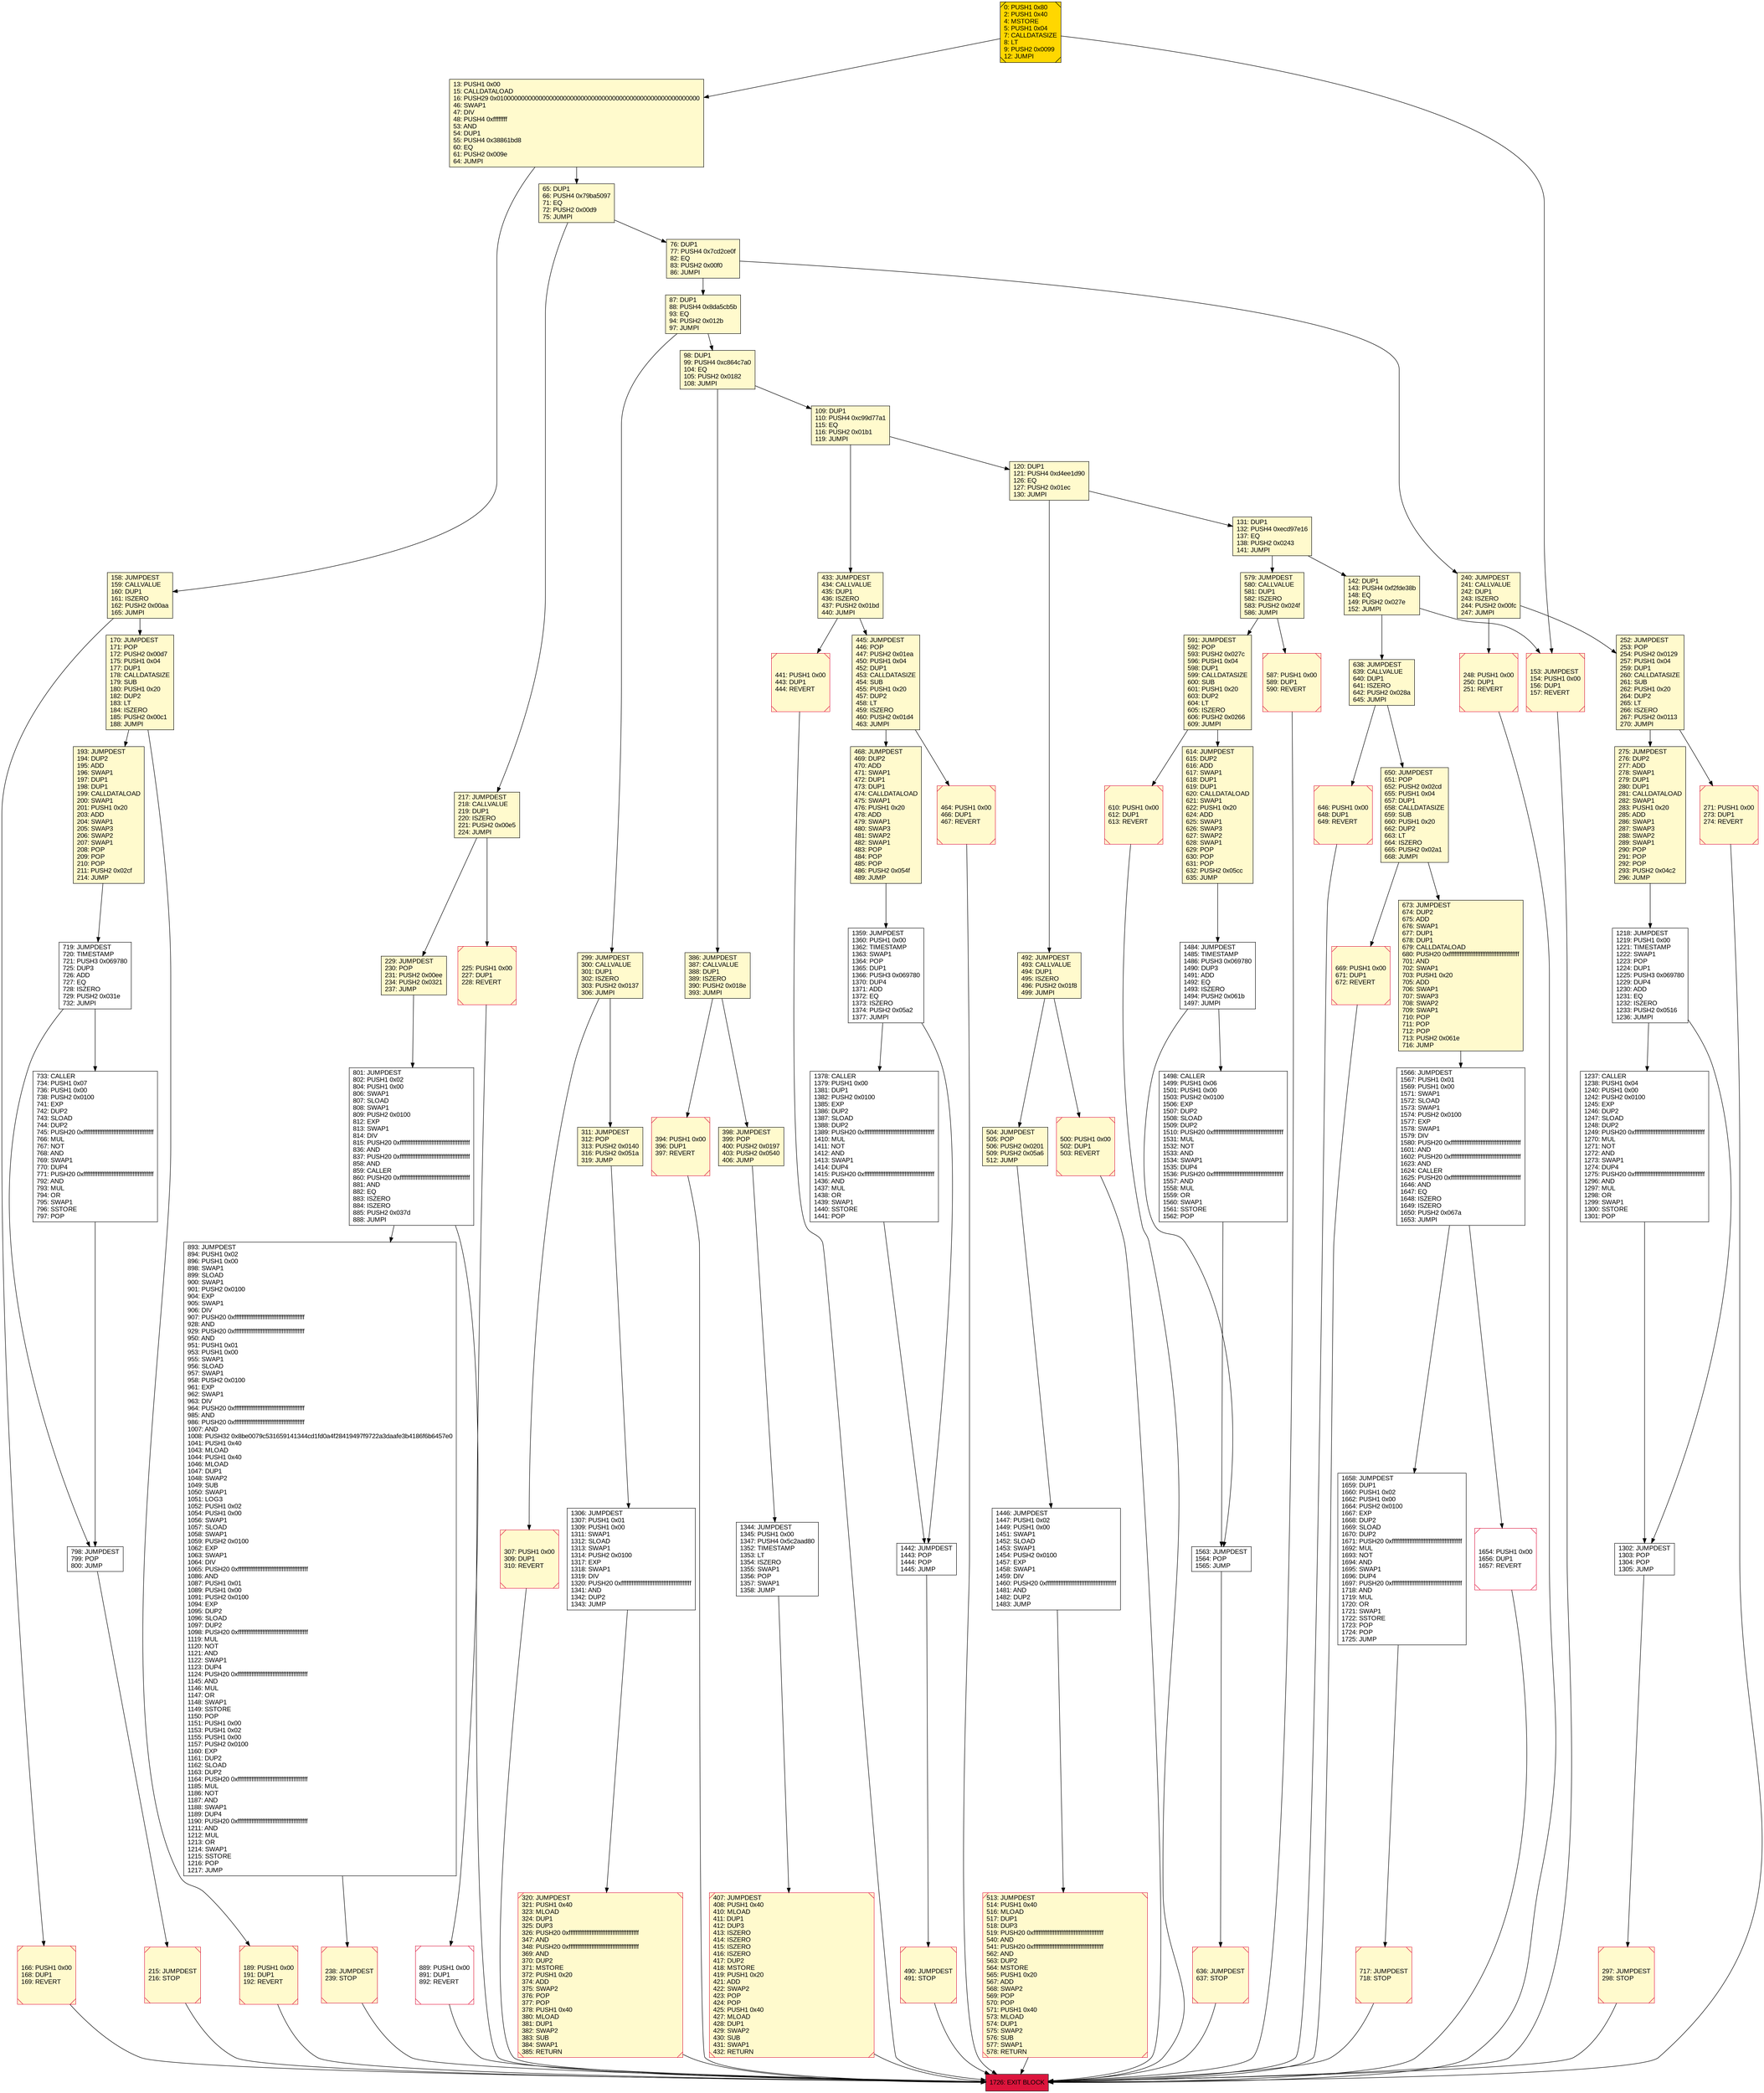 digraph G {
bgcolor=transparent rankdir=UD;
node [shape=box style=filled color=black fillcolor=white fontname=arial fontcolor=black];
492 [label="492: JUMPDEST\l493: CALLVALUE\l494: DUP1\l495: ISZERO\l496: PUSH2 0x01f8\l499: JUMPI\l" fillcolor=lemonchiffon ];
1306 [label="1306: JUMPDEST\l1307: PUSH1 0x01\l1309: PUSH1 0x00\l1311: SWAP1\l1312: SLOAD\l1313: SWAP1\l1314: PUSH2 0x0100\l1317: EXP\l1318: SWAP1\l1319: DIV\l1320: PUSH20 0xffffffffffffffffffffffffffffffffffffffff\l1341: AND\l1342: DUP2\l1343: JUMP\l" ];
1237 [label="1237: CALLER\l1238: PUSH1 0x04\l1240: PUSH1 0x00\l1242: PUSH2 0x0100\l1245: EXP\l1246: DUP2\l1247: SLOAD\l1248: DUP2\l1249: PUSH20 0xffffffffffffffffffffffffffffffffffffffff\l1270: MUL\l1271: NOT\l1272: AND\l1273: SWAP1\l1274: DUP4\l1275: PUSH20 0xffffffffffffffffffffffffffffffffffffffff\l1296: AND\l1297: MUL\l1298: OR\l1299: SWAP1\l1300: SSTORE\l1301: POP\l" ];
166 [label="166: PUSH1 0x00\l168: DUP1\l169: REVERT\l" fillcolor=lemonchiffon shape=Msquare color=crimson ];
1498 [label="1498: CALLER\l1499: PUSH1 0x06\l1501: PUSH1 0x00\l1503: PUSH2 0x0100\l1506: EXP\l1507: DUP2\l1508: SLOAD\l1509: DUP2\l1510: PUSH20 0xffffffffffffffffffffffffffffffffffffffff\l1531: MUL\l1532: NOT\l1533: AND\l1534: SWAP1\l1535: DUP4\l1536: PUSH20 0xffffffffffffffffffffffffffffffffffffffff\l1557: AND\l1558: MUL\l1559: OR\l1560: SWAP1\l1561: SSTORE\l1562: POP\l" ];
1446 [label="1446: JUMPDEST\l1447: PUSH1 0x02\l1449: PUSH1 0x00\l1451: SWAP1\l1452: SLOAD\l1453: SWAP1\l1454: PUSH2 0x0100\l1457: EXP\l1458: SWAP1\l1459: DIV\l1460: PUSH20 0xffffffffffffffffffffffffffffffffffffffff\l1481: AND\l1482: DUP2\l1483: JUMP\l" ];
217 [label="217: JUMPDEST\l218: CALLVALUE\l219: DUP1\l220: ISZERO\l221: PUSH2 0x00e5\l224: JUMPI\l" fillcolor=lemonchiffon ];
252 [label="252: JUMPDEST\l253: POP\l254: PUSH2 0x0129\l257: PUSH1 0x04\l259: DUP1\l260: CALLDATASIZE\l261: SUB\l262: PUSH1 0x20\l264: DUP2\l265: LT\l266: ISZERO\l267: PUSH2 0x0113\l270: JUMPI\l" fillcolor=lemonchiffon ];
87 [label="87: DUP1\l88: PUSH4 0x8da5cb5b\l93: EQ\l94: PUSH2 0x012b\l97: JUMPI\l" fillcolor=lemonchiffon ];
307 [label="307: PUSH1 0x00\l309: DUP1\l310: REVERT\l" fillcolor=lemonchiffon shape=Msquare color=crimson ];
320 [label="320: JUMPDEST\l321: PUSH1 0x40\l323: MLOAD\l324: DUP1\l325: DUP3\l326: PUSH20 0xffffffffffffffffffffffffffffffffffffffff\l347: AND\l348: PUSH20 0xffffffffffffffffffffffffffffffffffffffff\l369: AND\l370: DUP2\l371: MSTORE\l372: PUSH1 0x20\l374: ADD\l375: SWAP2\l376: POP\l377: POP\l378: PUSH1 0x40\l380: MLOAD\l381: DUP1\l382: SWAP2\l383: SUB\l384: SWAP1\l385: RETURN\l" fillcolor=lemonchiffon shape=Msquare color=crimson ];
433 [label="433: JUMPDEST\l434: CALLVALUE\l435: DUP1\l436: ISZERO\l437: PUSH2 0x01bd\l440: JUMPI\l" fillcolor=lemonchiffon ];
120 [label="120: DUP1\l121: PUSH4 0xd4ee1d90\l126: EQ\l127: PUSH2 0x01ec\l130: JUMPI\l" fillcolor=lemonchiffon ];
240 [label="240: JUMPDEST\l241: CALLVALUE\l242: DUP1\l243: ISZERO\l244: PUSH2 0x00fc\l247: JUMPI\l" fillcolor=lemonchiffon ];
441 [label="441: PUSH1 0x00\l443: DUP1\l444: REVERT\l" fillcolor=lemonchiffon shape=Msquare color=crimson ];
158 [label="158: JUMPDEST\l159: CALLVALUE\l160: DUP1\l161: ISZERO\l162: PUSH2 0x00aa\l165: JUMPI\l" fillcolor=lemonchiffon ];
311 [label="311: JUMPDEST\l312: POP\l313: PUSH2 0x0140\l316: PUSH2 0x051a\l319: JUMP\l" fillcolor=lemonchiffon ];
153 [label="153: JUMPDEST\l154: PUSH1 0x00\l156: DUP1\l157: REVERT\l" fillcolor=lemonchiffon shape=Msquare color=crimson ];
189 [label="189: PUSH1 0x00\l191: DUP1\l192: REVERT\l" fillcolor=lemonchiffon shape=Msquare color=crimson ];
504 [label="504: JUMPDEST\l505: POP\l506: PUSH2 0x0201\l509: PUSH2 0x05a6\l512: JUMP\l" fillcolor=lemonchiffon ];
299 [label="299: JUMPDEST\l300: CALLVALUE\l301: DUP1\l302: ISZERO\l303: PUSH2 0x0137\l306: JUMPI\l" fillcolor=lemonchiffon ];
1484 [label="1484: JUMPDEST\l1485: TIMESTAMP\l1486: PUSH3 0x069780\l1490: DUP3\l1491: ADD\l1492: EQ\l1493: ISZERO\l1494: PUSH2 0x061b\l1497: JUMPI\l" ];
98 [label="98: DUP1\l99: PUSH4 0xc864c7a0\l104: EQ\l105: PUSH2 0x0182\l108: JUMPI\l" fillcolor=lemonchiffon ];
638 [label="638: JUMPDEST\l639: CALLVALUE\l640: DUP1\l641: ISZERO\l642: PUSH2 0x028a\l645: JUMPI\l" fillcolor=lemonchiffon ];
646 [label="646: PUSH1 0x00\l648: DUP1\l649: REVERT\l" fillcolor=lemonchiffon shape=Msquare color=crimson ];
386 [label="386: JUMPDEST\l387: CALLVALUE\l388: DUP1\l389: ISZERO\l390: PUSH2 0x018e\l393: JUMPI\l" fillcolor=lemonchiffon ];
170 [label="170: JUMPDEST\l171: POP\l172: PUSH2 0x00d7\l175: PUSH1 0x04\l177: DUP1\l178: CALLDATASIZE\l179: SUB\l180: PUSH1 0x20\l182: DUP2\l183: LT\l184: ISZERO\l185: PUSH2 0x00c1\l188: JUMPI\l" fillcolor=lemonchiffon ];
394 [label="394: PUSH1 0x00\l396: DUP1\l397: REVERT\l" fillcolor=lemonchiffon shape=Msquare color=crimson ];
407 [label="407: JUMPDEST\l408: PUSH1 0x40\l410: MLOAD\l411: DUP1\l412: DUP3\l413: ISZERO\l414: ISZERO\l415: ISZERO\l416: ISZERO\l417: DUP2\l418: MSTORE\l419: PUSH1 0x20\l421: ADD\l422: SWAP2\l423: POP\l424: POP\l425: PUSH1 0x40\l427: MLOAD\l428: DUP1\l429: SWAP2\l430: SUB\l431: SWAP1\l432: RETURN\l" fillcolor=lemonchiffon shape=Msquare color=crimson ];
271 [label="271: PUSH1 0x00\l273: DUP1\l274: REVERT\l" fillcolor=lemonchiffon shape=Msquare color=crimson ];
65 [label="65: DUP1\l66: PUSH4 0x79ba5097\l71: EQ\l72: PUSH2 0x00d9\l75: JUMPI\l" fillcolor=lemonchiffon ];
229 [label="229: JUMPDEST\l230: POP\l231: PUSH2 0x00ee\l234: PUSH2 0x0321\l237: JUMP\l" fillcolor=lemonchiffon ];
650 [label="650: JUMPDEST\l651: POP\l652: PUSH2 0x02cd\l655: PUSH1 0x04\l657: DUP1\l658: CALLDATASIZE\l659: SUB\l660: PUSH1 0x20\l662: DUP2\l663: LT\l664: ISZERO\l665: PUSH2 0x02a1\l668: JUMPI\l" fillcolor=lemonchiffon ];
719 [label="719: JUMPDEST\l720: TIMESTAMP\l721: PUSH3 0x069780\l725: DUP3\l726: ADD\l727: EQ\l728: ISZERO\l729: PUSH2 0x031e\l732: JUMPI\l" ];
468 [label="468: JUMPDEST\l469: DUP2\l470: ADD\l471: SWAP1\l472: DUP1\l473: DUP1\l474: CALLDATALOAD\l475: SWAP1\l476: PUSH1 0x20\l478: ADD\l479: SWAP1\l480: SWAP3\l481: SWAP2\l482: SWAP1\l483: POP\l484: POP\l485: POP\l486: PUSH2 0x054f\l489: JUMP\l" fillcolor=lemonchiffon ];
798 [label="798: JUMPDEST\l799: POP\l800: JUMP\l" ];
0 [label="0: PUSH1 0x80\l2: PUSH1 0x40\l4: MSTORE\l5: PUSH1 0x04\l7: CALLDATASIZE\l8: LT\l9: PUSH2 0x0099\l12: JUMPI\l" fillcolor=lemonchiffon shape=Msquare fillcolor=gold ];
669 [label="669: PUSH1 0x00\l671: DUP1\l672: REVERT\l" fillcolor=lemonchiffon shape=Msquare color=crimson ];
1563 [label="1563: JUMPDEST\l1564: POP\l1565: JUMP\l" ];
297 [label="297: JUMPDEST\l298: STOP\l" fillcolor=lemonchiffon shape=Msquare color=crimson ];
1726 [label="1726: EXIT BLOCK\l" fillcolor=crimson ];
801 [label="801: JUMPDEST\l802: PUSH1 0x02\l804: PUSH1 0x00\l806: SWAP1\l807: SLOAD\l808: SWAP1\l809: PUSH2 0x0100\l812: EXP\l813: SWAP1\l814: DIV\l815: PUSH20 0xffffffffffffffffffffffffffffffffffffffff\l836: AND\l837: PUSH20 0xffffffffffffffffffffffffffffffffffffffff\l858: AND\l859: CALLER\l860: PUSH20 0xffffffffffffffffffffffffffffffffffffffff\l881: AND\l882: EQ\l883: ISZERO\l884: ISZERO\l885: PUSH2 0x037d\l888: JUMPI\l" ];
1658 [label="1658: JUMPDEST\l1659: DUP1\l1660: PUSH1 0x02\l1662: PUSH1 0x00\l1664: PUSH2 0x0100\l1667: EXP\l1668: DUP2\l1669: SLOAD\l1670: DUP2\l1671: PUSH20 0xffffffffffffffffffffffffffffffffffffffff\l1692: MUL\l1693: NOT\l1694: AND\l1695: SWAP1\l1696: DUP4\l1697: PUSH20 0xffffffffffffffffffffffffffffffffffffffff\l1718: AND\l1719: MUL\l1720: OR\l1721: SWAP1\l1722: SSTORE\l1723: POP\l1724: POP\l1725: JUMP\l" ];
225 [label="225: PUSH1 0x00\l227: DUP1\l228: REVERT\l" fillcolor=lemonchiffon shape=Msquare color=crimson ];
215 [label="215: JUMPDEST\l216: STOP\l" fillcolor=lemonchiffon shape=Msquare color=crimson ];
610 [label="610: PUSH1 0x00\l612: DUP1\l613: REVERT\l" fillcolor=lemonchiffon shape=Msquare color=crimson ];
673 [label="673: JUMPDEST\l674: DUP2\l675: ADD\l676: SWAP1\l677: DUP1\l678: DUP1\l679: CALLDATALOAD\l680: PUSH20 0xffffffffffffffffffffffffffffffffffffffff\l701: AND\l702: SWAP1\l703: PUSH1 0x20\l705: ADD\l706: SWAP1\l707: SWAP3\l708: SWAP2\l709: SWAP1\l710: POP\l711: POP\l712: POP\l713: PUSH2 0x061e\l716: JUMP\l" fillcolor=lemonchiffon ];
579 [label="579: JUMPDEST\l580: CALLVALUE\l581: DUP1\l582: ISZERO\l583: PUSH2 0x024f\l586: JUMPI\l" fillcolor=lemonchiffon ];
893 [label="893: JUMPDEST\l894: PUSH1 0x02\l896: PUSH1 0x00\l898: SWAP1\l899: SLOAD\l900: SWAP1\l901: PUSH2 0x0100\l904: EXP\l905: SWAP1\l906: DIV\l907: PUSH20 0xffffffffffffffffffffffffffffffffffffffff\l928: AND\l929: PUSH20 0xffffffffffffffffffffffffffffffffffffffff\l950: AND\l951: PUSH1 0x01\l953: PUSH1 0x00\l955: SWAP1\l956: SLOAD\l957: SWAP1\l958: PUSH2 0x0100\l961: EXP\l962: SWAP1\l963: DIV\l964: PUSH20 0xffffffffffffffffffffffffffffffffffffffff\l985: AND\l986: PUSH20 0xffffffffffffffffffffffffffffffffffffffff\l1007: AND\l1008: PUSH32 0x8be0079c531659141344cd1fd0a4f28419497f9722a3daafe3b4186f6b6457e0\l1041: PUSH1 0x40\l1043: MLOAD\l1044: PUSH1 0x40\l1046: MLOAD\l1047: DUP1\l1048: SWAP2\l1049: SUB\l1050: SWAP1\l1051: LOG3\l1052: PUSH1 0x02\l1054: PUSH1 0x00\l1056: SWAP1\l1057: SLOAD\l1058: SWAP1\l1059: PUSH2 0x0100\l1062: EXP\l1063: SWAP1\l1064: DIV\l1065: PUSH20 0xffffffffffffffffffffffffffffffffffffffff\l1086: AND\l1087: PUSH1 0x01\l1089: PUSH1 0x00\l1091: PUSH2 0x0100\l1094: EXP\l1095: DUP2\l1096: SLOAD\l1097: DUP2\l1098: PUSH20 0xffffffffffffffffffffffffffffffffffffffff\l1119: MUL\l1120: NOT\l1121: AND\l1122: SWAP1\l1123: DUP4\l1124: PUSH20 0xffffffffffffffffffffffffffffffffffffffff\l1145: AND\l1146: MUL\l1147: OR\l1148: SWAP1\l1149: SSTORE\l1150: POP\l1151: PUSH1 0x00\l1153: PUSH1 0x02\l1155: PUSH1 0x00\l1157: PUSH2 0x0100\l1160: EXP\l1161: DUP2\l1162: SLOAD\l1163: DUP2\l1164: PUSH20 0xffffffffffffffffffffffffffffffffffffffff\l1185: MUL\l1186: NOT\l1187: AND\l1188: SWAP1\l1189: DUP4\l1190: PUSH20 0xffffffffffffffffffffffffffffffffffffffff\l1211: AND\l1212: MUL\l1213: OR\l1214: SWAP1\l1215: SSTORE\l1216: POP\l1217: JUMP\l" ];
513 [label="513: JUMPDEST\l514: PUSH1 0x40\l516: MLOAD\l517: DUP1\l518: DUP3\l519: PUSH20 0xffffffffffffffffffffffffffffffffffffffff\l540: AND\l541: PUSH20 0xffffffffffffffffffffffffffffffffffffffff\l562: AND\l563: DUP2\l564: MSTORE\l565: PUSH1 0x20\l567: ADD\l568: SWAP2\l569: POP\l570: POP\l571: PUSH1 0x40\l573: MLOAD\l574: DUP1\l575: SWAP2\l576: SUB\l577: SWAP1\l578: RETURN\l" fillcolor=lemonchiffon shape=Msquare color=crimson ];
445 [label="445: JUMPDEST\l446: POP\l447: PUSH2 0x01ea\l450: PUSH1 0x04\l452: DUP1\l453: CALLDATASIZE\l454: SUB\l455: PUSH1 0x20\l457: DUP2\l458: LT\l459: ISZERO\l460: PUSH2 0x01d4\l463: JUMPI\l" fillcolor=lemonchiffon ];
614 [label="614: JUMPDEST\l615: DUP2\l616: ADD\l617: SWAP1\l618: DUP1\l619: DUP1\l620: CALLDATALOAD\l621: SWAP1\l622: PUSH1 0x20\l624: ADD\l625: SWAP1\l626: SWAP3\l627: SWAP2\l628: SWAP1\l629: POP\l630: POP\l631: POP\l632: PUSH2 0x05cc\l635: JUMP\l" fillcolor=lemonchiffon ];
500 [label="500: PUSH1 0x00\l502: DUP1\l503: REVERT\l" fillcolor=lemonchiffon shape=Msquare color=crimson ];
1344 [label="1344: JUMPDEST\l1345: PUSH1 0x00\l1347: PUSH4 0x5c2aad80\l1352: TIMESTAMP\l1353: LT\l1354: ISZERO\l1355: SWAP1\l1356: POP\l1357: SWAP1\l1358: JUMP\l" ];
1654 [label="1654: PUSH1 0x00\l1656: DUP1\l1657: REVERT\l" shape=Msquare color=crimson ];
275 [label="275: JUMPDEST\l276: DUP2\l277: ADD\l278: SWAP1\l279: DUP1\l280: DUP1\l281: CALLDATALOAD\l282: SWAP1\l283: PUSH1 0x20\l285: ADD\l286: SWAP1\l287: SWAP3\l288: SWAP2\l289: SWAP1\l290: POP\l291: POP\l292: POP\l293: PUSH2 0x04c2\l296: JUMP\l" fillcolor=lemonchiffon ];
889 [label="889: PUSH1 0x00\l891: DUP1\l892: REVERT\l" shape=Msquare color=crimson ];
248 [label="248: PUSH1 0x00\l250: DUP1\l251: REVERT\l" fillcolor=lemonchiffon shape=Msquare color=crimson ];
717 [label="717: JUMPDEST\l718: STOP\l" fillcolor=lemonchiffon shape=Msquare color=crimson ];
109 [label="109: DUP1\l110: PUSH4 0xc99d77a1\l115: EQ\l116: PUSH2 0x01b1\l119: JUMPI\l" fillcolor=lemonchiffon ];
1359 [label="1359: JUMPDEST\l1360: PUSH1 0x00\l1362: TIMESTAMP\l1363: SWAP1\l1364: POP\l1365: DUP1\l1366: PUSH3 0x069780\l1370: DUP4\l1371: ADD\l1372: EQ\l1373: ISZERO\l1374: PUSH2 0x05a2\l1377: JUMPI\l" ];
142 [label="142: DUP1\l143: PUSH4 0xf2fde38b\l148: EQ\l149: PUSH2 0x027e\l152: JUMPI\l" fillcolor=lemonchiffon ];
1302 [label="1302: JUMPDEST\l1303: POP\l1304: POP\l1305: JUMP\l" ];
398 [label="398: JUMPDEST\l399: POP\l400: PUSH2 0x0197\l403: PUSH2 0x0540\l406: JUMP\l" fillcolor=lemonchiffon ];
1218 [label="1218: JUMPDEST\l1219: PUSH1 0x00\l1221: TIMESTAMP\l1222: SWAP1\l1223: POP\l1224: DUP1\l1225: PUSH3 0x069780\l1229: DUP4\l1230: ADD\l1231: EQ\l1232: ISZERO\l1233: PUSH2 0x0516\l1236: JUMPI\l" ];
13 [label="13: PUSH1 0x00\l15: CALLDATALOAD\l16: PUSH29 0x0100000000000000000000000000000000000000000000000000000000\l46: SWAP1\l47: DIV\l48: PUSH4 0xffffffff\l53: AND\l54: DUP1\l55: PUSH4 0x38861bd8\l60: EQ\l61: PUSH2 0x009e\l64: JUMPI\l" fillcolor=lemonchiffon ];
591 [label="591: JUMPDEST\l592: POP\l593: PUSH2 0x027c\l596: PUSH1 0x04\l598: DUP1\l599: CALLDATASIZE\l600: SUB\l601: PUSH1 0x20\l603: DUP2\l604: LT\l605: ISZERO\l606: PUSH2 0x0266\l609: JUMPI\l" fillcolor=lemonchiffon ];
636 [label="636: JUMPDEST\l637: STOP\l" fillcolor=lemonchiffon shape=Msquare color=crimson ];
193 [label="193: JUMPDEST\l194: DUP2\l195: ADD\l196: SWAP1\l197: DUP1\l198: DUP1\l199: CALLDATALOAD\l200: SWAP1\l201: PUSH1 0x20\l203: ADD\l204: SWAP1\l205: SWAP3\l206: SWAP2\l207: SWAP1\l208: POP\l209: POP\l210: POP\l211: PUSH2 0x02cf\l214: JUMP\l" fillcolor=lemonchiffon ];
1442 [label="1442: JUMPDEST\l1443: POP\l1444: POP\l1445: JUMP\l" ];
131 [label="131: DUP1\l132: PUSH4 0xecd97e16\l137: EQ\l138: PUSH2 0x0243\l141: JUMPI\l" fillcolor=lemonchiffon ];
587 [label="587: PUSH1 0x00\l589: DUP1\l590: REVERT\l" fillcolor=lemonchiffon shape=Msquare color=crimson ];
1378 [label="1378: CALLER\l1379: PUSH1 0x00\l1381: DUP1\l1382: PUSH2 0x0100\l1385: EXP\l1386: DUP2\l1387: SLOAD\l1388: DUP2\l1389: PUSH20 0xffffffffffffffffffffffffffffffffffffffff\l1410: MUL\l1411: NOT\l1412: AND\l1413: SWAP1\l1414: DUP4\l1415: PUSH20 0xffffffffffffffffffffffffffffffffffffffff\l1436: AND\l1437: MUL\l1438: OR\l1439: SWAP1\l1440: SSTORE\l1441: POP\l" ];
1566 [label="1566: JUMPDEST\l1567: PUSH1 0x01\l1569: PUSH1 0x00\l1571: SWAP1\l1572: SLOAD\l1573: SWAP1\l1574: PUSH2 0x0100\l1577: EXP\l1578: SWAP1\l1579: DIV\l1580: PUSH20 0xffffffffffffffffffffffffffffffffffffffff\l1601: AND\l1602: PUSH20 0xffffffffffffffffffffffffffffffffffffffff\l1623: AND\l1624: CALLER\l1625: PUSH20 0xffffffffffffffffffffffffffffffffffffffff\l1646: AND\l1647: EQ\l1648: ISZERO\l1649: ISZERO\l1650: PUSH2 0x067a\l1653: JUMPI\l" ];
464 [label="464: PUSH1 0x00\l466: DUP1\l467: REVERT\l" fillcolor=lemonchiffon shape=Msquare color=crimson ];
76 [label="76: DUP1\l77: PUSH4 0x7cd2ce0f\l82: EQ\l83: PUSH2 0x00f0\l86: JUMPI\l" fillcolor=lemonchiffon ];
238 [label="238: JUMPDEST\l239: STOP\l" fillcolor=lemonchiffon shape=Msquare color=crimson ];
733 [label="733: CALLER\l734: PUSH1 0x07\l736: PUSH1 0x00\l738: PUSH2 0x0100\l741: EXP\l742: DUP2\l743: SLOAD\l744: DUP2\l745: PUSH20 0xffffffffffffffffffffffffffffffffffffffff\l766: MUL\l767: NOT\l768: AND\l769: SWAP1\l770: DUP4\l771: PUSH20 0xffffffffffffffffffffffffffffffffffffffff\l792: AND\l793: MUL\l794: OR\l795: SWAP1\l796: SSTORE\l797: POP\l" ];
490 [label="490: JUMPDEST\l491: STOP\l" fillcolor=lemonchiffon shape=Msquare color=crimson ];
386 -> 394;
638 -> 646;
297 -> 1726;
1378 -> 1442;
240 -> 252;
299 -> 311;
398 -> 1344;
229 -> 801;
87 -> 299;
650 -> 669;
719 -> 798;
120 -> 492;
271 -> 1726;
504 -> 1446;
407 -> 1726;
638 -> 650;
1484 -> 1498;
492 -> 504;
153 -> 1726;
0 -> 153;
591 -> 610;
307 -> 1726;
131 -> 142;
158 -> 170;
1359 -> 1442;
1359 -> 1378;
275 -> 1218;
217 -> 229;
170 -> 193;
733 -> 798;
65 -> 76;
142 -> 153;
433 -> 445;
719 -> 733;
109 -> 120;
240 -> 248;
217 -> 225;
1566 -> 1658;
492 -> 500;
587 -> 1726;
636 -> 1726;
1446 -> 513;
468 -> 1359;
889 -> 1726;
1218 -> 1237;
1658 -> 717;
1654 -> 1726;
445 -> 468;
798 -> 215;
1344 -> 407;
610 -> 1726;
669 -> 1726;
98 -> 386;
299 -> 307;
433 -> 441;
394 -> 1726;
1306 -> 320;
1442 -> 490;
646 -> 1726;
158 -> 166;
311 -> 1306;
189 -> 1726;
445 -> 464;
1484 -> 1563;
673 -> 1566;
441 -> 1726;
893 -> 238;
320 -> 1726;
591 -> 614;
87 -> 98;
579 -> 591;
1498 -> 1563;
170 -> 189;
166 -> 1726;
1566 -> 1654;
131 -> 579;
579 -> 587;
1218 -> 1302;
252 -> 271;
65 -> 217;
490 -> 1726;
238 -> 1726;
252 -> 275;
614 -> 1484;
109 -> 433;
464 -> 1726;
13 -> 65;
1563 -> 636;
0 -> 13;
1237 -> 1302;
193 -> 719;
1302 -> 297;
76 -> 240;
76 -> 87;
801 -> 889;
248 -> 1726;
717 -> 1726;
500 -> 1726;
513 -> 1726;
801 -> 893;
386 -> 398;
13 -> 158;
650 -> 673;
98 -> 109;
120 -> 131;
142 -> 638;
215 -> 1726;
225 -> 1726;
}